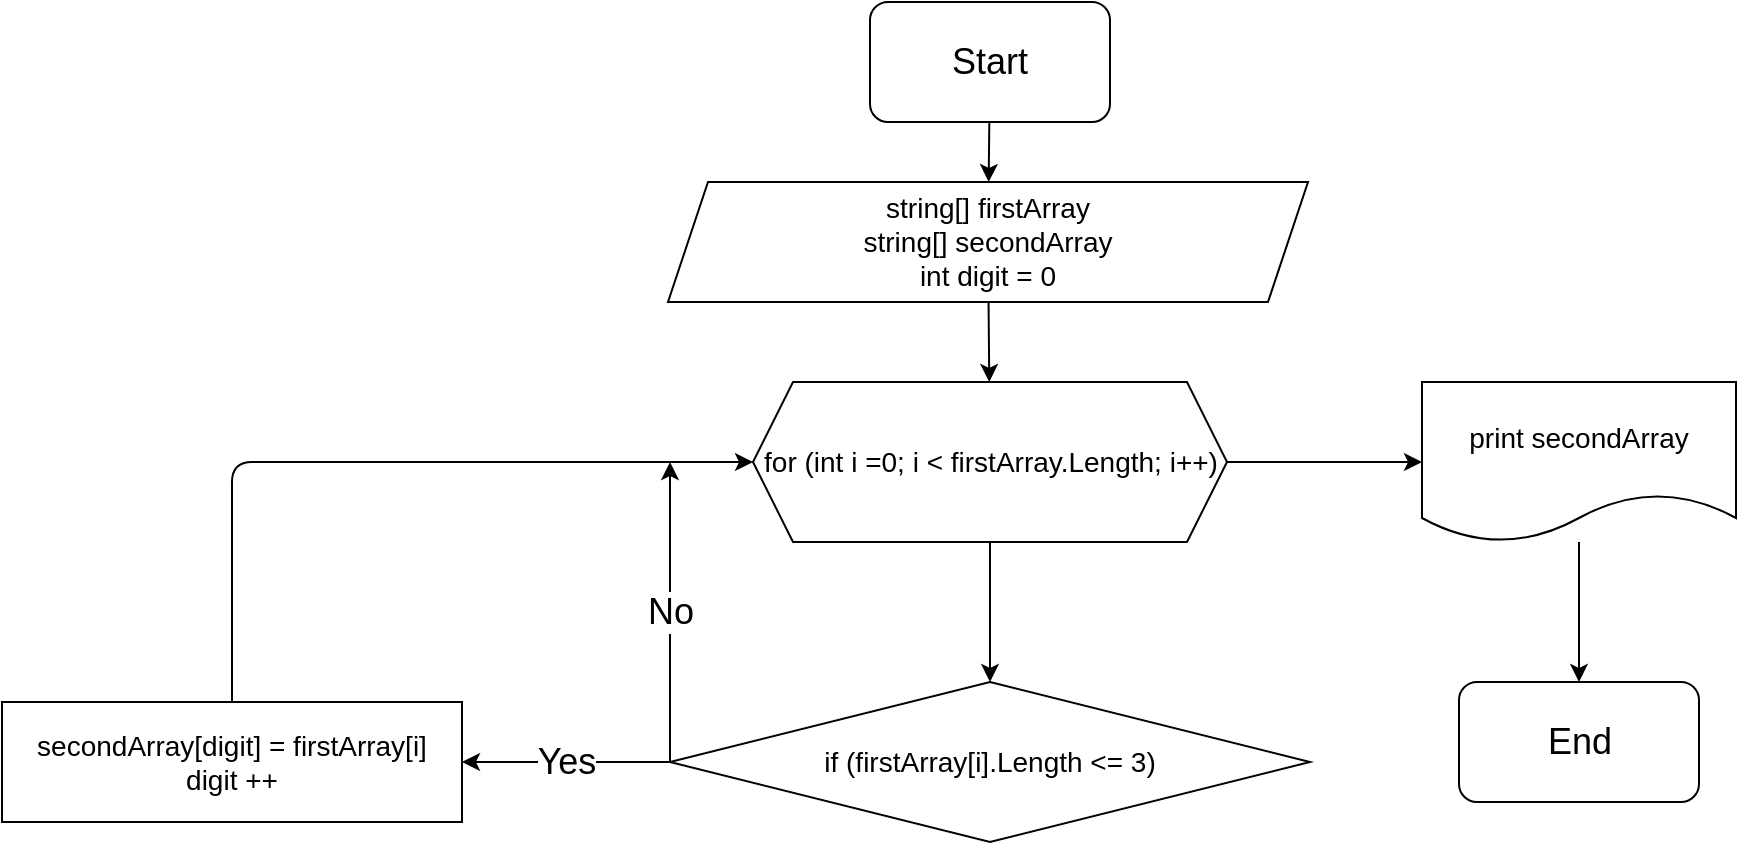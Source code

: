 <mxfile>
    <diagram id="eqF-1FurTEKpFcmZjLeQ" name="Страница 1">
        <mxGraphModel dx="1491" dy="478" grid="1" gridSize="10" guides="1" tooltips="1" connect="1" arrows="1" fold="1" page="1" pageScale="1" pageWidth="827" pageHeight="1169" math="0" shadow="0">
            <root>
                <mxCell id="0"/>
                <mxCell id="1" parent="0"/>
                <mxCell id="5" value="" style="edgeStyle=none;html=1;" edge="1" parent="1" source="2" target="4">
                    <mxGeometry relative="1" as="geometry"/>
                </mxCell>
                <mxCell id="2" value="&lt;font style=&quot;font-size: 18px&quot;&gt;Start&lt;/font&gt;" style="rounded=1;whiteSpace=wrap;html=1;" vertex="1" parent="1">
                    <mxGeometry x="354" width="120" height="60" as="geometry"/>
                </mxCell>
                <mxCell id="3" value="&lt;font style=&quot;font-size: 18px&quot;&gt;End&lt;/font&gt;" style="rounded=1;whiteSpace=wrap;html=1;" vertex="1" parent="1">
                    <mxGeometry x="648.5" y="340" width="120" height="60" as="geometry"/>
                </mxCell>
                <mxCell id="7" value="" style="edgeStyle=none;html=1;" edge="1" parent="1" source="4" target="6">
                    <mxGeometry relative="1" as="geometry"/>
                </mxCell>
                <mxCell id="4" value="&lt;font style=&quot;font-size: 14px&quot;&gt;string[] firstArray&lt;br&gt;string[] secondArray&lt;br&gt;int digit = 0&lt;/font&gt;" style="shape=parallelogram;perimeter=parallelogramPerimeter;whiteSpace=wrap;html=1;fixedSize=1;" vertex="1" parent="1">
                    <mxGeometry x="253" y="90" width="320" height="60" as="geometry"/>
                </mxCell>
                <mxCell id="9" value="" style="edgeStyle=none;html=1;" edge="1" parent="1" source="6" target="8">
                    <mxGeometry relative="1" as="geometry"/>
                </mxCell>
                <mxCell id="13" value="" style="edgeStyle=none;html=1;fontSize=14;" edge="1" parent="1" source="6" target="12">
                    <mxGeometry relative="1" as="geometry"/>
                </mxCell>
                <mxCell id="6" value="&lt;font style=&quot;font-size: 14px&quot;&gt;for (int i =0; i &amp;lt; firstArray.Length; i++)&lt;/font&gt;" style="shape=hexagon;perimeter=hexagonPerimeter2;whiteSpace=wrap;html=1;fixedSize=1;" vertex="1" parent="1">
                    <mxGeometry x="295.5" y="190" width="237" height="80" as="geometry"/>
                </mxCell>
                <mxCell id="11" value="Yes" style="edgeStyle=none;html=1;fontSize=18;" edge="1" parent="1" source="8" target="10">
                    <mxGeometry relative="1" as="geometry"/>
                </mxCell>
                <mxCell id="19" value="No" style="edgeStyle=none;html=1;fontSize=18;exitX=0;exitY=0.5;exitDx=0;exitDy=0;" edge="1" parent="1" source="8">
                    <mxGeometry relative="1" as="geometry">
                        <mxPoint x="254" y="230" as="targetPoint"/>
                    </mxGeometry>
                </mxCell>
                <mxCell id="8" value="&lt;font style=&quot;font-size: 14px&quot;&gt;if (firstArray[i].Length &amp;lt;= 3)&lt;/font&gt;" style="rhombus;whiteSpace=wrap;html=1;" vertex="1" parent="1">
                    <mxGeometry x="254" y="340" width="320" height="80" as="geometry"/>
                </mxCell>
                <mxCell id="15" style="edgeStyle=none;html=1;entryX=0;entryY=0.5;entryDx=0;entryDy=0;fontSize=18;" edge="1" parent="1" source="10" target="6">
                    <mxGeometry relative="1" as="geometry">
                        <Array as="points">
                            <mxPoint x="35" y="230"/>
                        </Array>
                    </mxGeometry>
                </mxCell>
                <mxCell id="10" value="&lt;font style=&quot;font-size: 14px&quot;&gt;secondArray[digit] = firstArray[i]&lt;br&gt;digit ++&lt;/font&gt;" style="whiteSpace=wrap;html=1;" vertex="1" parent="1">
                    <mxGeometry x="-80" y="350" width="230" height="60" as="geometry"/>
                </mxCell>
                <mxCell id="14" value="" style="edgeStyle=none;html=1;fontSize=18;" edge="1" parent="1" source="12" target="3">
                    <mxGeometry relative="1" as="geometry"/>
                </mxCell>
                <mxCell id="12" value="&lt;font style=&quot;font-size: 14px&quot;&gt;print secondArray&lt;/font&gt;" style="shape=document;whiteSpace=wrap;html=1;boundedLbl=1;" vertex="1" parent="1">
                    <mxGeometry x="630" y="190" width="157" height="80" as="geometry"/>
                </mxCell>
            </root>
        </mxGraphModel>
    </diagram>
</mxfile>